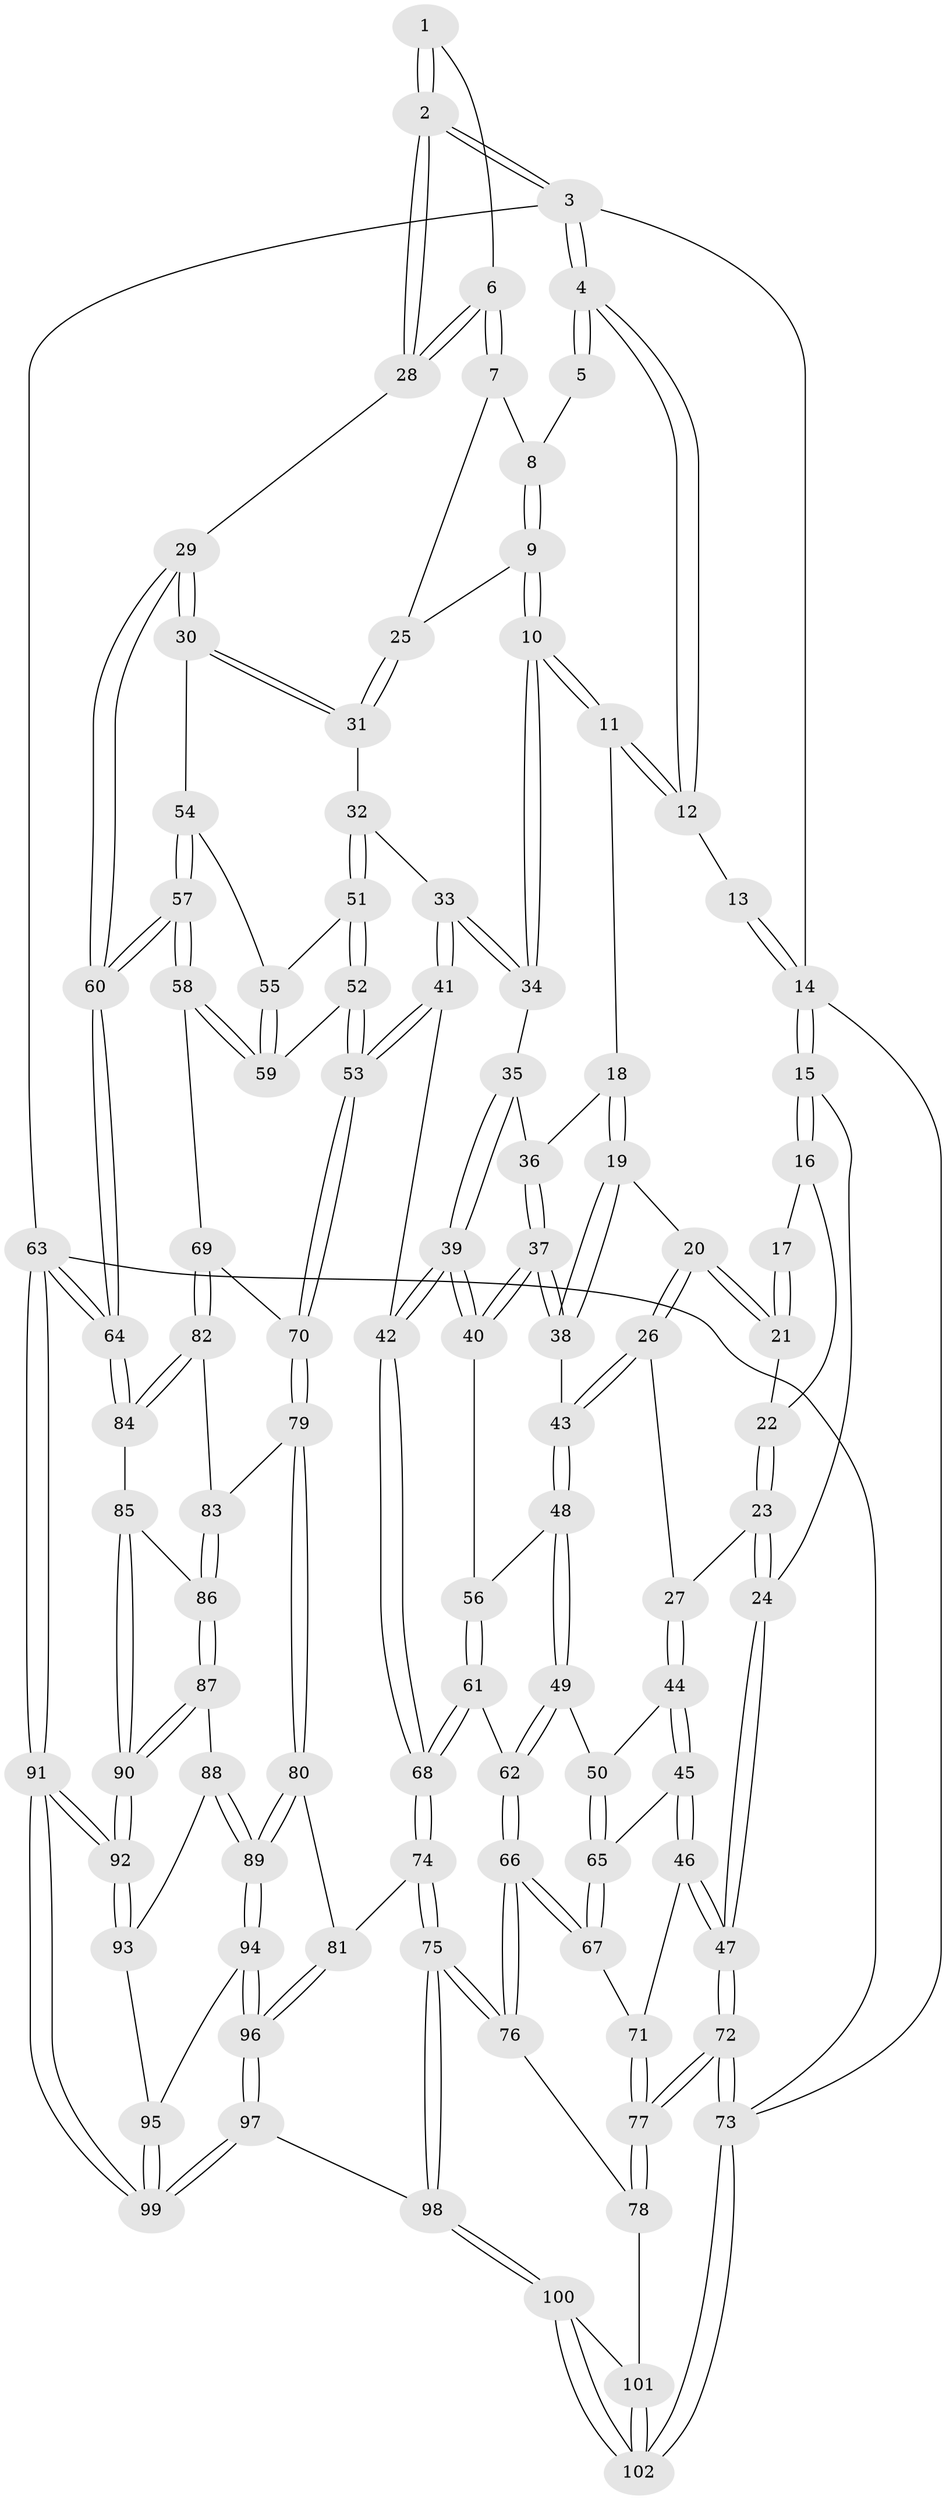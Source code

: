 // Generated by graph-tools (version 1.1) at 2025/11/02/27/25 16:11:51]
// undirected, 102 vertices, 252 edges
graph export_dot {
graph [start="1"]
  node [color=gray90,style=filled];
  1 [pos="+0.8329867629029637+0.048231781063033066"];
  2 [pos="+1+0"];
  3 [pos="+1+0"];
  4 [pos="+0.5743999506889264+0"];
  5 [pos="+0.7691462746234152+0.045421587895796874"];
  6 [pos="+0.9789133491904155+0.1513722961652811"];
  7 [pos="+0.8877149547357182+0.17122309445986394"];
  8 [pos="+0.7860010995759514+0.08490984187007918"];
  9 [pos="+0.7449436423492292+0.22727171485570877"];
  10 [pos="+0.6975733912030343+0.2513224648957037"];
  11 [pos="+0.5408653032903038+0.12274810694299504"];
  12 [pos="+0.4961968978706935+0"];
  13 [pos="+0.4833715488473532+0"];
  14 [pos="+0+0"];
  15 [pos="+0+0"];
  16 [pos="+0.15211499694698577+0.14516838141896887"];
  17 [pos="+0.43398443760091954+0"];
  18 [pos="+0.4999134891456066+0.20486316827535875"];
  19 [pos="+0.44362789396125707+0.28595481642783627"];
  20 [pos="+0.2908729183609622+0.3021191354282429"];
  21 [pos="+0.2810270380025668+0.20216444314985024"];
  22 [pos="+0.15398185395861183+0.14973511777543805"];
  23 [pos="+0.13527271389096931+0.31024412071413543"];
  24 [pos="+0+0.34894281224227947"];
  25 [pos="+0.8343482394473576+0.20977984627565702"];
  26 [pos="+0.28571057457266846+0.3072607874787294"];
  27 [pos="+0.20543564871605233+0.3433461331153115"];
  28 [pos="+1+0.13240873820646776"];
  29 [pos="+1+0.22355530862872117"];
  30 [pos="+1+0.27697378659549793"];
  31 [pos="+0.8866315428138265+0.37751437643092284"];
  32 [pos="+0.8738838734938394+0.3868991761074863"];
  33 [pos="+0.7610895830587479+0.3398414390188272"];
  34 [pos="+0.7024839355484058+0.2827142215321191"];
  35 [pos="+0.6652921615888455+0.337145103064894"];
  36 [pos="+0.5756963306896137+0.3453533807324554"];
  37 [pos="+0.5246827369534558+0.431640181834261"];
  38 [pos="+0.4630618102974452+0.369871703873034"];
  39 [pos="+0.6007315936389641+0.5333093773930505"];
  40 [pos="+0.572295015564535+0.5136476887506927"];
  41 [pos="+0.6802711223303124+0.5913811158533305"];
  42 [pos="+0.6343494682770414+0.5835421037574449"];
  43 [pos="+0.3642041448787961+0.45340047718979354"];
  44 [pos="+0.2085447191562403+0.49350472879318896"];
  45 [pos="+0.1070654829159038+0.534727471984905"];
  46 [pos="+0.001096756159511806+0.544682404202346"];
  47 [pos="+0+0.5482532381571"];
  48 [pos="+0.35578465168646284+0.4854916630030241"];
  49 [pos="+0.27982105453861367+0.5319751322613709"];
  50 [pos="+0.23912564353678398+0.5120097329478206"];
  51 [pos="+0.8579054635809386+0.46129324536095045"];
  52 [pos="+0.7753912936670524+0.5620539499841842"];
  53 [pos="+0.7032646688651057+0.5993492043157318"];
  54 [pos="+0.9526932442805872+0.5099277822438187"];
  55 [pos="+0.938794952586426+0.5060627032859657"];
  56 [pos="+0.43404225565529064+0.5201941486918241"];
  57 [pos="+1+0.6700866658206998"];
  58 [pos="+1+0.6683675635590149"];
  59 [pos="+0.9029286140853184+0.5976081618352233"];
  60 [pos="+1+0.7161368067172733"];
  61 [pos="+0.3825928661475431+0.6587757525639582"];
  62 [pos="+0.31357152789683523+0.6486104966676871"];
  63 [pos="+1+1"];
  64 [pos="+1+0.7463133788397708"];
  65 [pos="+0.17855737015388184+0.6549265660258462"];
  66 [pos="+0.27059548536315897+0.6976786513129664"];
  67 [pos="+0.19216715876107857+0.6945375779844409"];
  68 [pos="+0.5061906234730881+0.7182447370646029"];
  69 [pos="+1+0.6696694439467062"];
  70 [pos="+0.741523334766172+0.6711195657626579"];
  71 [pos="+0.187877061832453+0.6966560708763906"];
  72 [pos="+0+0.8642068813511992"];
  73 [pos="+0+1"];
  74 [pos="+0.49798123779643566+0.8110260360840128"];
  75 [pos="+0.41474671176524247+0.8770350774780481"];
  76 [pos="+0.2902952642925557+0.8405171025973784"];
  77 [pos="+0+0.8430434413526581"];
  78 [pos="+0.22744806534001283+0.8761609454078109"];
  79 [pos="+0.7778432945839863+0.7732866457010564"];
  80 [pos="+0.7327828313549457+0.8375711765791997"];
  81 [pos="+0.5230612156249314+0.82751150237283"];
  82 [pos="+0.8179828566395103+0.7688243681759795"];
  83 [pos="+0.7922012085153785+0.777653077590488"];
  84 [pos="+1+0.7961282090514008"];
  85 [pos="+0.986516301085937+0.817710536100181"];
  86 [pos="+0.872074311904146+0.8477961376814308"];
  87 [pos="+0.8731193435631519+0.8530764656579224"];
  88 [pos="+0.8424387524946104+0.9115169921469387"];
  89 [pos="+0.7293992428181681+0.8972668773861096"];
  90 [pos="+0.915171498071794+0.9205363534776806"];
  91 [pos="+1+1"];
  92 [pos="+0.9560250771577492+1"];
  93 [pos="+0.8398679803961686+0.9311001352374879"];
  94 [pos="+0.7259279345414522+0.9199193318127101"];
  95 [pos="+0.8174635114203015+0.9457805582648848"];
  96 [pos="+0.6600481275291249+1"];
  97 [pos="+0.6525288215169338+1"];
  98 [pos="+0.4045669672904064+1"];
  99 [pos="+0.9543010099047496+1"];
  100 [pos="+0.38621517814833056+1"];
  101 [pos="+0.23433931024298013+0.9322152225260385"];
  102 [pos="+0+1"];
  1 -- 2;
  1 -- 2;
  1 -- 6;
  2 -- 3;
  2 -- 3;
  2 -- 28;
  2 -- 28;
  3 -- 4;
  3 -- 4;
  3 -- 14;
  3 -- 63;
  4 -- 5;
  4 -- 5;
  4 -- 12;
  4 -- 12;
  5 -- 8;
  6 -- 7;
  6 -- 7;
  6 -- 28;
  6 -- 28;
  7 -- 8;
  7 -- 25;
  8 -- 9;
  8 -- 9;
  9 -- 10;
  9 -- 10;
  9 -- 25;
  10 -- 11;
  10 -- 11;
  10 -- 34;
  10 -- 34;
  11 -- 12;
  11 -- 12;
  11 -- 18;
  12 -- 13;
  13 -- 14;
  13 -- 14;
  14 -- 15;
  14 -- 15;
  14 -- 73;
  15 -- 16;
  15 -- 16;
  15 -- 24;
  16 -- 17;
  16 -- 22;
  17 -- 21;
  17 -- 21;
  18 -- 19;
  18 -- 19;
  18 -- 36;
  19 -- 20;
  19 -- 38;
  19 -- 38;
  20 -- 21;
  20 -- 21;
  20 -- 26;
  20 -- 26;
  21 -- 22;
  22 -- 23;
  22 -- 23;
  23 -- 24;
  23 -- 24;
  23 -- 27;
  24 -- 47;
  24 -- 47;
  25 -- 31;
  25 -- 31;
  26 -- 27;
  26 -- 43;
  26 -- 43;
  27 -- 44;
  27 -- 44;
  28 -- 29;
  29 -- 30;
  29 -- 30;
  29 -- 60;
  29 -- 60;
  30 -- 31;
  30 -- 31;
  30 -- 54;
  31 -- 32;
  32 -- 33;
  32 -- 51;
  32 -- 51;
  33 -- 34;
  33 -- 34;
  33 -- 41;
  33 -- 41;
  34 -- 35;
  35 -- 36;
  35 -- 39;
  35 -- 39;
  36 -- 37;
  36 -- 37;
  37 -- 38;
  37 -- 38;
  37 -- 40;
  37 -- 40;
  38 -- 43;
  39 -- 40;
  39 -- 40;
  39 -- 42;
  39 -- 42;
  40 -- 56;
  41 -- 42;
  41 -- 53;
  41 -- 53;
  42 -- 68;
  42 -- 68;
  43 -- 48;
  43 -- 48;
  44 -- 45;
  44 -- 45;
  44 -- 50;
  45 -- 46;
  45 -- 46;
  45 -- 65;
  46 -- 47;
  46 -- 47;
  46 -- 71;
  47 -- 72;
  47 -- 72;
  48 -- 49;
  48 -- 49;
  48 -- 56;
  49 -- 50;
  49 -- 62;
  49 -- 62;
  50 -- 65;
  50 -- 65;
  51 -- 52;
  51 -- 52;
  51 -- 55;
  52 -- 53;
  52 -- 53;
  52 -- 59;
  53 -- 70;
  53 -- 70;
  54 -- 55;
  54 -- 57;
  54 -- 57;
  55 -- 59;
  55 -- 59;
  56 -- 61;
  56 -- 61;
  57 -- 58;
  57 -- 58;
  57 -- 60;
  57 -- 60;
  58 -- 59;
  58 -- 59;
  58 -- 69;
  60 -- 64;
  60 -- 64;
  61 -- 62;
  61 -- 68;
  61 -- 68;
  62 -- 66;
  62 -- 66;
  63 -- 64;
  63 -- 64;
  63 -- 91;
  63 -- 91;
  63 -- 73;
  64 -- 84;
  64 -- 84;
  65 -- 67;
  65 -- 67;
  66 -- 67;
  66 -- 67;
  66 -- 76;
  66 -- 76;
  67 -- 71;
  68 -- 74;
  68 -- 74;
  69 -- 70;
  69 -- 82;
  69 -- 82;
  70 -- 79;
  70 -- 79;
  71 -- 77;
  71 -- 77;
  72 -- 73;
  72 -- 73;
  72 -- 77;
  72 -- 77;
  73 -- 102;
  73 -- 102;
  74 -- 75;
  74 -- 75;
  74 -- 81;
  75 -- 76;
  75 -- 76;
  75 -- 98;
  75 -- 98;
  76 -- 78;
  77 -- 78;
  77 -- 78;
  78 -- 101;
  79 -- 80;
  79 -- 80;
  79 -- 83;
  80 -- 81;
  80 -- 89;
  80 -- 89;
  81 -- 96;
  81 -- 96;
  82 -- 83;
  82 -- 84;
  82 -- 84;
  83 -- 86;
  83 -- 86;
  84 -- 85;
  85 -- 86;
  85 -- 90;
  85 -- 90;
  86 -- 87;
  86 -- 87;
  87 -- 88;
  87 -- 90;
  87 -- 90;
  88 -- 89;
  88 -- 89;
  88 -- 93;
  89 -- 94;
  89 -- 94;
  90 -- 92;
  90 -- 92;
  91 -- 92;
  91 -- 92;
  91 -- 99;
  91 -- 99;
  92 -- 93;
  92 -- 93;
  93 -- 95;
  94 -- 95;
  94 -- 96;
  94 -- 96;
  95 -- 99;
  95 -- 99;
  96 -- 97;
  96 -- 97;
  97 -- 98;
  97 -- 99;
  97 -- 99;
  98 -- 100;
  98 -- 100;
  100 -- 101;
  100 -- 102;
  100 -- 102;
  101 -- 102;
  101 -- 102;
}
